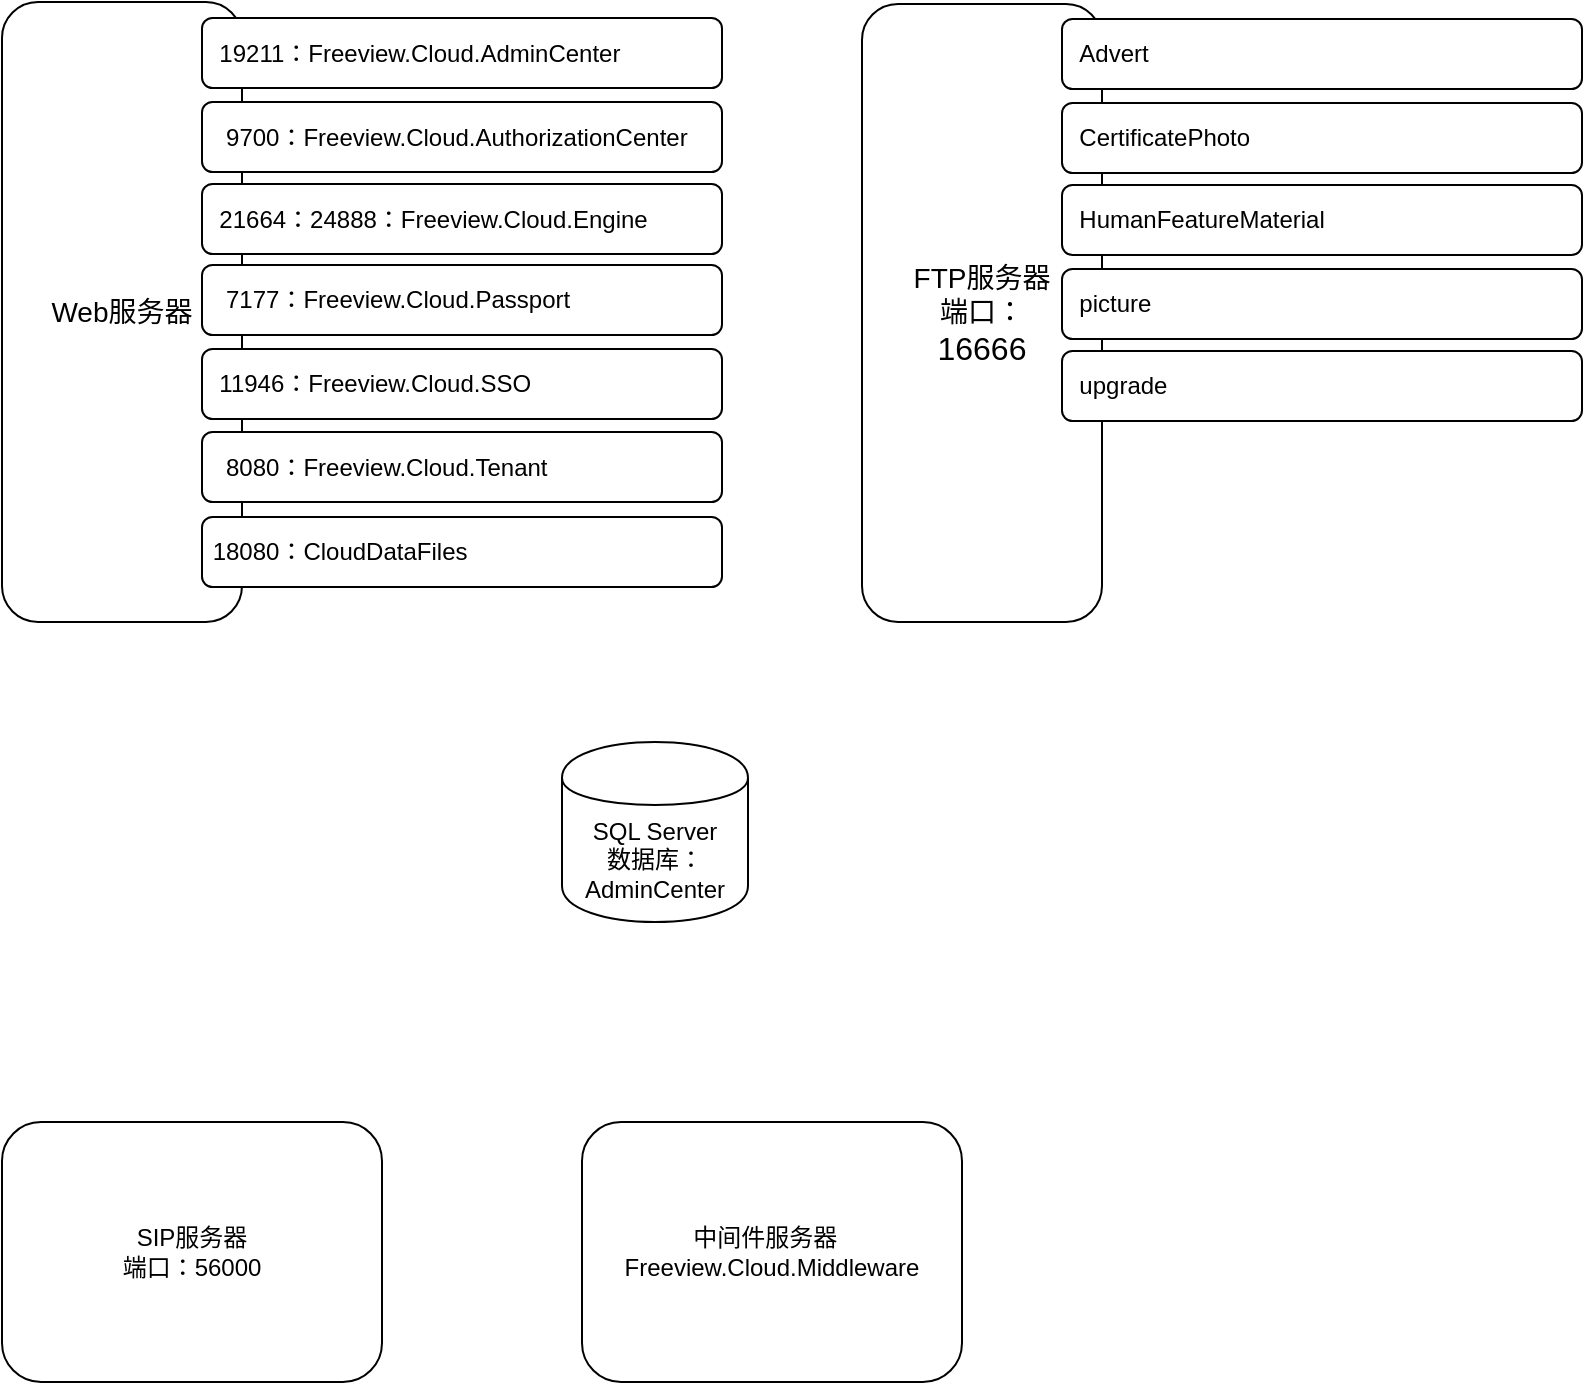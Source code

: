 <mxfile version="10.9.8" type="github"><diagram id="BSf0iuqVg8LMds7inDth" name="Page-1"><mxGraphModel dx="1102" dy="517" grid="1" gridSize="10" guides="1" tooltips="1" connect="1" arrows="1" fold="1" page="1" pageScale="1" pageWidth="827" pageHeight="1169" math="0" shadow="0"><root><mxCell id="0"/><mxCell id="1" parent="0"/><mxCell id="S9xYcaMsWKqly2W5Ag4P-1" value="SQL Server&lt;br&gt;数据库：AdminCenter" style="shape=cylinder;whiteSpace=wrap;html=1;boundedLbl=1;backgroundOutline=1;" vertex="1" parent="1"><mxGeometry x="350" y="400" width="93" height="90" as="geometry"/></mxCell><mxCell id="S9xYcaMsWKqly2W5Ag4P-3" value="&lt;span style=&quot;font-size: 10.5pt&quot;&gt;Web服务器&lt;br&gt;&lt;/span&gt;" style="rounded=1;whiteSpace=wrap;html=1;" vertex="1" parent="1"><mxGeometry x="70" y="30" width="120" height="310" as="geometry"/></mxCell><mxCell id="S9xYcaMsWKqly2W5Ag4P-4" value="&amp;nbsp;&amp;nbsp;&lt;span lang=&quot;EN-US&quot; style=&quot;font-size: 12px;&quot;&gt;19211：&lt;/span&gt;Freeview.Cloud.AdminCenter" style="rounded=1;whiteSpace=wrap;html=1;align=left;fontSize=12;" vertex="1" parent="1"><mxGeometry x="170" y="38" width="260" height="35" as="geometry"/></mxCell><mxCell id="S9xYcaMsWKqly2W5Ag4P-5" value="&amp;nbsp; &amp;nbsp;&lt;span lang=&quot;EN-US&quot; style=&quot;font-size: 12px&quot;&gt;9700：&lt;/span&gt;Freeview.Cloud.AuthorizationCenter" style="rounded=1;whiteSpace=wrap;html=1;align=left;fontSize=12;" vertex="1" parent="1"><mxGeometry x="170" y="80" width="260" height="35" as="geometry"/></mxCell><mxCell id="S9xYcaMsWKqly2W5Ag4P-6" value="&amp;nbsp;&amp;nbsp;&lt;span lang=&quot;EN-US&quot; style=&quot;font-size: 12px&quot;&gt;21664：24888：&lt;/span&gt;Freeview.Cloud.Engine" style="rounded=1;whiteSpace=wrap;html=1;align=left;fontSize=12;" vertex="1" parent="1"><mxGeometry x="170" y="121" width="260" height="35" as="geometry"/></mxCell><mxCell id="S9xYcaMsWKqly2W5Ag4P-7" value="中间件服务器&amp;nbsp;&amp;nbsp;&lt;br&gt;Freeview.Cloud.Middleware" style="rounded=1;whiteSpace=wrap;html=1;align=center;fontSize=12;" vertex="1" parent="1"><mxGeometry x="360" y="590" width="190" height="130" as="geometry"/></mxCell><mxCell id="S9xYcaMsWKqly2W5Ag4P-8" value="&amp;nbsp; &amp;nbsp;7177：Freeview.Cloud.Passport" style="rounded=1;whiteSpace=wrap;html=1;align=left;" vertex="1" parent="1"><mxGeometry x="170" y="161.5" width="260" height="35" as="geometry"/></mxCell><mxCell id="S9xYcaMsWKqly2W5Ag4P-9" value="&amp;nbsp;&amp;nbsp;&lt;span lang=&quot;EN-US&quot; style=&quot;font-size: 12px;&quot;&gt;11946：&lt;/span&gt;Freeview.Cloud.SSO" style="rounded=1;whiteSpace=wrap;html=1;align=left;fontSize=12;" vertex="1" parent="1"><mxGeometry x="170" y="203.5" width="260" height="35" as="geometry"/></mxCell><mxCell id="S9xYcaMsWKqly2W5Ag4P-10" value="&amp;nbsp; &amp;nbsp;8080：Freeview.Cloud.Tenant" style="rounded=1;whiteSpace=wrap;html=1;align=left;" vertex="1" parent="1"><mxGeometry x="170" y="245" width="260" height="35" as="geometry"/></mxCell><mxCell id="S9xYcaMsWKqly2W5Ag4P-14" value="&lt;span style=&quot;font-size: 10.5pt&quot;&gt;FTP服务器&lt;br&gt;端口：&lt;br&gt;&lt;/span&gt;&lt;span lang=&quot;EN-US&quot; style=&quot;font-size: 12.0pt&quot;&gt;16666&lt;/span&gt;&lt;span style=&quot;font-size: 10.5pt&quot;&gt;&lt;br&gt;&lt;/span&gt;" style="rounded=1;whiteSpace=wrap;html=1;" vertex="1" parent="1"><mxGeometry x="500" y="31" width="120" height="309" as="geometry"/></mxCell><mxCell id="S9xYcaMsWKqly2W5Ag4P-15" value="&amp;nbsp;&amp;nbsp;&lt;span style=&quot;white-space: nowrap&quot;&gt;Advert&lt;/span&gt;" style="rounded=1;whiteSpace=wrap;html=1;align=left;" vertex="1" parent="1"><mxGeometry x="600" y="38.5" width="260" height="35" as="geometry"/></mxCell><mxCell id="S9xYcaMsWKqly2W5Ag4P-16" value="&amp;nbsp;&amp;nbsp;&lt;span style=&quot;white-space: nowrap&quot;&gt;CertificatePhoto&lt;/span&gt;" style="rounded=1;whiteSpace=wrap;html=1;align=left;" vertex="1" parent="1"><mxGeometry x="600" y="80.5" width="260" height="35" as="geometry"/></mxCell><mxCell id="S9xYcaMsWKqly2W5Ag4P-17" value="&lt;span style=&quot;white-space: nowrap&quot;&gt;&amp;nbsp; HumanFeatureMaterial&lt;/span&gt;" style="rounded=1;whiteSpace=wrap;html=1;align=left;" vertex="1" parent="1"><mxGeometry x="600" y="121.5" width="260" height="35" as="geometry"/></mxCell><mxCell id="S9xYcaMsWKqly2W5Ag4P-18" value="&amp;nbsp;&amp;nbsp;&lt;span style=&quot;white-space: nowrap&quot;&gt;picture&lt;/span&gt;" style="rounded=1;whiteSpace=wrap;html=1;align=left;" vertex="1" parent="1"><mxGeometry x="600" y="163.5" width="260" height="35" as="geometry"/></mxCell><mxCell id="S9xYcaMsWKqly2W5Ag4P-19" value="&amp;nbsp;&amp;nbsp;&lt;span style=&quot;white-space: nowrap&quot;&gt;upgrade&lt;/span&gt;" style="rounded=1;whiteSpace=wrap;html=1;align=left;" vertex="1" parent="1"><mxGeometry x="600" y="204.5" width="260" height="35" as="geometry"/></mxCell><mxCell id="S9xYcaMsWKqly2W5Ag4P-20" value="SIP服务器&lt;br&gt;端口：56000" style="rounded=1;whiteSpace=wrap;html=1;fontSize=12;align=center;" vertex="1" parent="1"><mxGeometry x="70" y="590" width="190" height="130" as="geometry"/></mxCell><mxCell id="S9xYcaMsWKqly2W5Ag4P-21" value="&amp;nbsp;18080：CloudDataFiles" style="rounded=1;whiteSpace=wrap;html=1;align=left;" vertex="1" parent="1"><mxGeometry x="170" y="287.5" width="260" height="35" as="geometry"/></mxCell></root></mxGraphModel></diagram></mxfile>